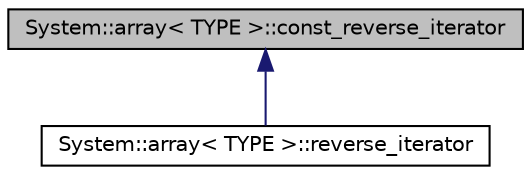 digraph G
{
  edge [fontname="Helvetica",fontsize="10",labelfontname="Helvetica",labelfontsize="10"];
  node [fontname="Helvetica",fontsize="10",shape=record];
  Node1 [label="System::array\< TYPE \>::const_reverse_iterator",height=0.2,width=0.4,color="black", fillcolor="grey75", style="filled" fontcolor="black"];
  Node1 -> Node2 [dir="back",color="midnightblue",fontsize="10",style="solid",fontname="Helvetica"];
  Node2 [label="System::array\< TYPE \>::reverse_iterator",height=0.2,width=0.4,color="black", fillcolor="white", style="filled",URL="$class_system_1_1array_1_1reverse__iterator.html"];
}
